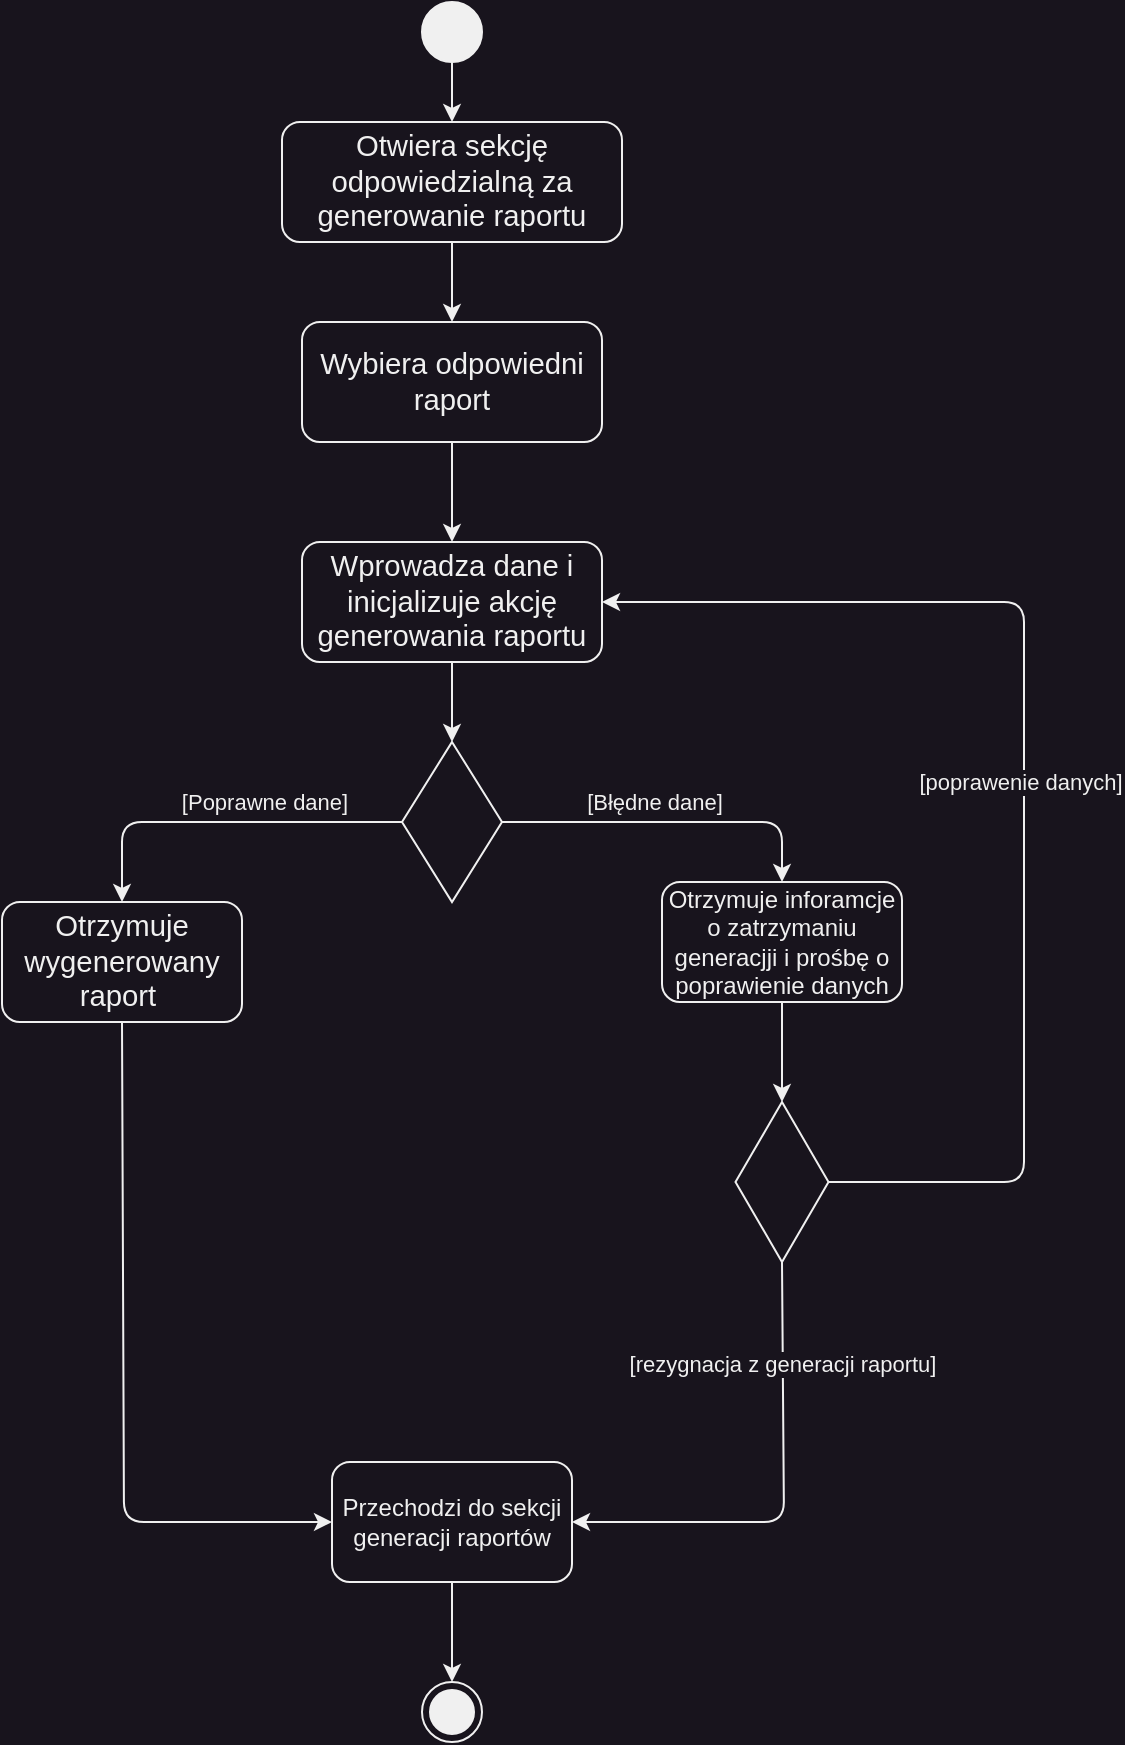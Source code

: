 <mxfile>
    <diagram id="pwoJAC0_EMqrcB4cgHPU" name="Page-1">
        <mxGraphModel dx="1216" dy="792" grid="1" gridSize="10" guides="1" tooltips="1" connect="1" arrows="1" fold="1" page="1" pageScale="1" pageWidth="827" pageHeight="1169" background="#18141D" math="0" shadow="0">
            <root>
                <mxCell id="0"/>
                <mxCell id="1" parent="0"/>
                <mxCell id="17" style="edgeStyle=none;html=1;exitX=0.5;exitY=1;exitDx=0;exitDy=0;entryX=0.5;entryY=0;entryDx=0;entryDy=0;fontColor=#F0F0F0;labelBackgroundColor=#18141D;strokeColor=#F0F0F0;fillColor=none;" parent="1" source="2" target="4" edge="1">
                    <mxGeometry relative="1" as="geometry"/>
                </mxCell>
                <mxCell id="2" value="" style="ellipse;fillColor=#F0F0F0;fontColor=#F0F0F0;labelBackgroundColor=#18141D;strokeColor=#F0F0F0;" parent="1" vertex="1">
                    <mxGeometry x="399" y="30" width="30" height="30" as="geometry"/>
                </mxCell>
                <mxCell id="3" value="" style="ellipse;html=1;shape=endState;fillColor=#F0F0F0;fontColor=#F0F0F0;labelBackgroundColor=#18141D;strokeColor=#F0F0F0;" parent="1" vertex="1">
                    <mxGeometry x="399" y="870" width="30" height="30" as="geometry"/>
                </mxCell>
                <mxCell id="22" style="edgeStyle=none;html=1;exitX=0.5;exitY=1;exitDx=0;exitDy=0;entryX=0.5;entryY=0;entryDx=0;entryDy=0;fontColor=#F0F0F0;labelBackgroundColor=#18141D;strokeColor=#F0F0F0;fillColor=none;" parent="1" source="4" target="20" edge="1">
                    <mxGeometry relative="1" as="geometry"/>
                </mxCell>
                <mxCell id="4" value="&lt;span id=&quot;docs-internal-guid-f84f0abf-7fff-00dc-f044-2173d04c249d&quot;&gt;&lt;span style=&quot;font-size: 11pt; font-family: Calibri, sans-serif; font-variant-numeric: normal; font-variant-east-asian: normal; vertical-align: baseline;&quot;&gt;Otwiera sekcję odpowiedzialną za generowanie raportu&lt;/span&gt;&lt;/span&gt;" style="rounded=1;whiteSpace=wrap;html=1;fontColor=#F0F0F0;labelBackgroundColor=none;strokeColor=#F0F0F0;fillColor=none;" parent="1" vertex="1">
                    <mxGeometry x="329" y="90" width="170" height="60" as="geometry"/>
                </mxCell>
                <mxCell id="14" style="edgeStyle=none;html=1;exitX=0.5;exitY=1;exitDx=0;exitDy=0;entryX=0.5;entryY=0;entryDx=0;entryDy=0;fontColor=#F0F0F0;labelBackgroundColor=#18141D;strokeColor=#F0F0F0;fillColor=none;" parent="1" source="5" target="9" edge="1">
                    <mxGeometry relative="1" as="geometry"/>
                </mxCell>
                <mxCell id="5" value="&lt;span id=&quot;docs-internal-guid-7aa2e39a-7fff-b6e0-90ae-052378db34d1&quot;&gt;&lt;span style=&quot;font-size: 11pt; font-family: Calibri, sans-serif; font-variant-numeric: normal; font-variant-east-asian: normal; vertical-align: baseline;&quot;&gt;Wprowadza dane i inicjalizuje akcję generowania raportu &lt;/span&gt;&lt;/span&gt;" style="rounded=1;whiteSpace=wrap;html=1;fontColor=#F0F0F0;labelBackgroundColor=none;strokeColor=#F0F0F0;fillColor=none;" parent="1" vertex="1">
                    <mxGeometry x="339" y="300" width="150" height="60" as="geometry"/>
                </mxCell>
                <mxCell id="26" style="edgeStyle=none;html=1;exitX=0.5;exitY=1;exitDx=0;exitDy=0;entryX=0.5;entryY=0;entryDx=0;entryDy=0;fontColor=#F0F0F0;labelBackgroundColor=#18141D;strokeColor=#F0F0F0;fillColor=none;" parent="1" source="6" target="25" edge="1">
                    <mxGeometry relative="1" as="geometry"/>
                </mxCell>
                <mxCell id="6" value="Otrzymuje inforamcje o zatrzymaniu generacjji i prośbę o poprawienie danych" style="rounded=1;whiteSpace=wrap;html=1;fontColor=#F0F0F0;labelBackgroundColor=none;strokeColor=#F0F0F0;fillColor=none;" parent="1" vertex="1">
                    <mxGeometry x="519" y="470" width="120" height="60" as="geometry"/>
                </mxCell>
                <mxCell id="32" style="edgeStyle=none;html=1;exitX=0.5;exitY=1;exitDx=0;exitDy=0;entryX=0;entryY=0.5;entryDx=0;entryDy=0;fontColor=#F0F0F0;labelBackgroundColor=#18141D;strokeColor=#F0F0F0;fillColor=none;" parent="1" source="7" target="8" edge="1">
                    <mxGeometry relative="1" as="geometry">
                        <Array as="points">
                            <mxPoint x="250" y="790"/>
                        </Array>
                    </mxGeometry>
                </mxCell>
                <mxCell id="7" value="&lt;span id=&quot;docs-internal-guid-85010429-7fff-d0a6-6078-f3fec46d210e&quot;&gt;&lt;span style=&quot;font-size: 11pt; font-family: Calibri, sans-serif; font-variant-numeric: normal; font-variant-east-asian: normal; vertical-align: baseline;&quot;&gt;Otrzymuje wygenerowany raport&amp;nbsp;&lt;/span&gt;&lt;/span&gt;" style="rounded=1;whiteSpace=wrap;html=1;fontColor=#F0F0F0;labelBackgroundColor=none;strokeColor=#F0F0F0;fillColor=none;" parent="1" vertex="1">
                    <mxGeometry x="189" y="480" width="120" height="60" as="geometry"/>
                </mxCell>
                <mxCell id="34" style="edgeStyle=none;html=1;exitX=0.5;exitY=1;exitDx=0;exitDy=0;entryX=0.5;entryY=0;entryDx=0;entryDy=0;fontColor=#F0F0F0;labelBackgroundColor=#18141D;strokeColor=#F0F0F0;fillColor=none;" parent="1" source="8" target="3" edge="1">
                    <mxGeometry relative="1" as="geometry"/>
                </mxCell>
                <mxCell id="8" value="Przechodzi do sekcji generacji raportów" style="rounded=1;whiteSpace=wrap;html=1;fontColor=#F0F0F0;labelBackgroundColor=none;strokeColor=#F0F0F0;fillColor=none;" parent="1" vertex="1">
                    <mxGeometry x="354" y="760" width="120" height="60" as="geometry"/>
                </mxCell>
                <mxCell id="11" style="edgeStyle=none;html=1;exitX=1;exitY=0.5;exitDx=0;exitDy=0;entryX=0.5;entryY=0;entryDx=0;entryDy=0;fontColor=#F0F0F0;labelBackgroundColor=#18141D;strokeColor=#F0F0F0;fillColor=none;" parent="1" source="9" target="6" edge="1">
                    <mxGeometry relative="1" as="geometry">
                        <Array as="points">
                            <mxPoint x="579" y="440"/>
                        </Array>
                    </mxGeometry>
                </mxCell>
                <mxCell id="23" value="[Błędne dane]" style="edgeLabel;html=1;align=center;verticalAlign=middle;resizable=0;points=[];fontColor=#F0F0F0;labelBackgroundColor=#18141D;strokeColor=#F0F0F0;fillColor=none;" parent="11" vertex="1" connectable="0">
                    <mxGeometry x="0.039" y="3" relative="1" as="geometry">
                        <mxPoint x="-13" y="-7" as="offset"/>
                    </mxGeometry>
                </mxCell>
                <mxCell id="12" style="edgeStyle=none;html=1;exitX=0;exitY=0.5;exitDx=0;exitDy=0;entryX=0.5;entryY=0;entryDx=0;entryDy=0;fontColor=#F0F0F0;labelBackgroundColor=#18141D;strokeColor=#F0F0F0;fillColor=none;" parent="1" source="9" target="7" edge="1">
                    <mxGeometry relative="1" as="geometry">
                        <Array as="points">
                            <mxPoint x="249" y="440"/>
                        </Array>
                    </mxGeometry>
                </mxCell>
                <mxCell id="24" value="[Poprawne dane]" style="edgeLabel;html=1;align=center;verticalAlign=middle;resizable=0;points=[];fontColor=#F0F0F0;labelBackgroundColor=#18141D;strokeColor=#F0F0F0;fillColor=none;" parent="12" vertex="1" connectable="0">
                    <mxGeometry x="-0.47" y="1" relative="1" as="geometry">
                        <mxPoint x="-22" y="-11" as="offset"/>
                    </mxGeometry>
                </mxCell>
                <mxCell id="9" value="" style="rhombus;whiteSpace=wrap;html=1;fontColor=#F0F0F0;labelBackgroundColor=#18141D;strokeColor=#F0F0F0;fillColor=none;" parent="1" vertex="1">
                    <mxGeometry x="389" y="400" width="50" height="80" as="geometry"/>
                </mxCell>
                <mxCell id="21" style="edgeStyle=none;html=1;exitX=0.5;exitY=1;exitDx=0;exitDy=0;entryX=0.5;entryY=0;entryDx=0;entryDy=0;fontColor=#F0F0F0;labelBackgroundColor=#18141D;strokeColor=#F0F0F0;fillColor=none;" parent="1" source="20" target="5" edge="1">
                    <mxGeometry relative="1" as="geometry"/>
                </mxCell>
                <mxCell id="20" value="&lt;span id=&quot;docs-internal-guid-f84f0abf-7fff-00dc-f044-2173d04c249d&quot;&gt;&lt;span style=&quot;font-size: 11pt; font-family: Calibri, sans-serif; font-variant-numeric: normal; font-variant-east-asian: normal; vertical-align: baseline;&quot;&gt;Wybiera odpowiedni raport&lt;/span&gt;&lt;/span&gt;" style="rounded=1;whiteSpace=wrap;html=1;fontColor=#F0F0F0;labelBackgroundColor=#18141D;strokeColor=#F0F0F0;fillColor=none;" parent="1" vertex="1">
                    <mxGeometry x="339" y="190" width="150" height="60" as="geometry"/>
                </mxCell>
                <mxCell id="27" style="edgeStyle=none;html=1;exitX=1;exitY=0.5;exitDx=0;exitDy=0;entryX=1;entryY=0.5;entryDx=0;entryDy=0;fontColor=#F0F0F0;labelBackgroundColor=#18141D;strokeColor=#F0F0F0;fillColor=none;" parent="1" source="25" target="5" edge="1">
                    <mxGeometry relative="1" as="geometry">
                        <Array as="points">
                            <mxPoint x="700" y="620"/>
                            <mxPoint x="700" y="330"/>
                        </Array>
                    </mxGeometry>
                </mxCell>
                <mxCell id="29" value="[poprawenie danych]" style="edgeLabel;html=1;align=center;verticalAlign=middle;resizable=0;points=[];fontColor=#F0F0F0;labelBackgroundColor=#18141D;strokeColor=#F0F0F0;fillColor=none;" parent="27" vertex="1" connectable="0">
                    <mxGeometry x="-0.328" y="2" relative="1" as="geometry">
                        <mxPoint y="-97" as="offset"/>
                    </mxGeometry>
                </mxCell>
                <mxCell id="30" style="edgeStyle=none;html=1;exitX=0.5;exitY=1;exitDx=0;exitDy=0;entryX=1;entryY=0.5;entryDx=0;entryDy=0;fontColor=#F0F0F0;labelBackgroundColor=#18141D;strokeColor=#F0F0F0;fillColor=none;" parent="1" source="25" target="8" edge="1">
                    <mxGeometry relative="1" as="geometry">
                        <Array as="points">
                            <mxPoint x="580" y="790"/>
                        </Array>
                    </mxGeometry>
                </mxCell>
                <mxCell id="31" value="[rezygnacja z generacji raportu]" style="edgeLabel;html=1;align=center;verticalAlign=middle;resizable=0;points=[];fontColor=#F0F0F0;labelBackgroundColor=#18141D;strokeColor=#F0F0F0;fillColor=none;" parent="30" vertex="1" connectable="0">
                    <mxGeometry x="-0.276" y="4" relative="1" as="geometry">
                        <mxPoint x="-5" y="-35" as="offset"/>
                    </mxGeometry>
                </mxCell>
                <mxCell id="25" value="" style="rhombus;whiteSpace=wrap;html=1;fontColor=#F0F0F0;labelBackgroundColor=#18141D;strokeColor=#F0F0F0;fillColor=none;" parent="1" vertex="1">
                    <mxGeometry x="555.75" y="580" width="46.5" height="80" as="geometry"/>
                </mxCell>
            </root>
        </mxGraphModel>
    </diagram>
</mxfile>
